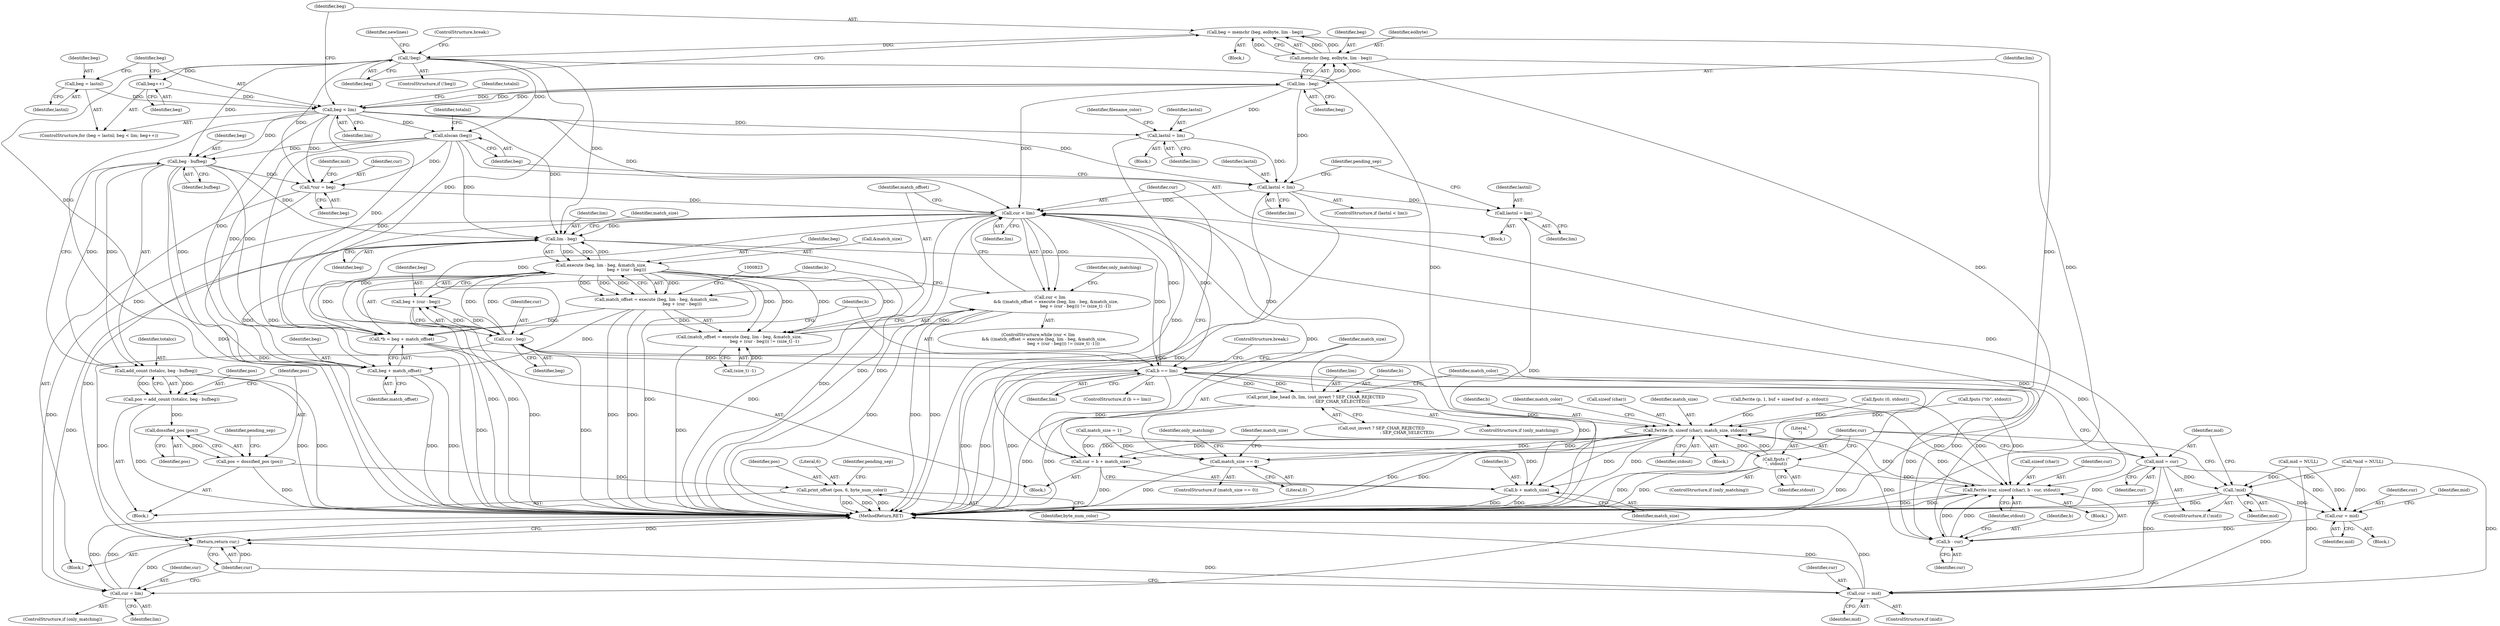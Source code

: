 digraph "0_savannah_8fcf61523644df42e1905c81bed26838e0b04f91@API" {
"1000617" [label="(Call,beg = memchr (beg, eolbyte, lim - beg))"];
"1000619" [label="(Call,memchr (beg, eolbyte, lim - beg))"];
"1000622" [label="(Call,lim - beg)"];
"1000611" [label="(Call,beg < lim)"];
"1000614" [label="(Call,beg++)"];
"1000626" [label="(Call,!beg)"];
"1000617" [label="(Call,beg = memchr (beg, eolbyte, lim - beg))"];
"1000608" [label="(Call,beg = lastnl)"];
"1000636" [label="(Call,lastnl = lim)"];
"1000730" [label="(Call,lastnl < lim)"];
"1000741" [label="(Call,lastnl = lim)"];
"1000804" [label="(Call,cur < lim)"];
"1000803" [label="(Call,cur < lim\n         && ((match_offset = execute (beg, lim - beg, &match_size,\n                                      beg + (cur - beg))) != (size_t) -1))"];
"1000812" [label="(Call,lim - beg)"];
"1000810" [label="(Call,execute (beg, lim - beg, &match_size,\n                                      beg + (cur - beg)))"];
"1000807" [label="(Call,(match_offset = execute (beg, lim - beg, &match_size,\n                                      beg + (cur - beg))) != (size_t) -1)"];
"1000808" [label="(Call,match_offset = execute (beg, lim - beg, &match_size,\n                                      beg + (cur - beg)))"];
"1000828" [label="(Call,*b = beg + match_offset)"];
"1000834" [label="(Call,b == lim)"];
"1000856" [label="(Call,print_line_head (b, lim, (out_invert ? SEP_CHAR_REJECTED\n                                      : SEP_CHAR_SELECTED)))"];
"1000886" [label="(Call,fwrite (b, sizeof (char), match_size, stdout))"];
"1000839" [label="(Call,match_size == 0)"];
"1000876" [label="(Call,fwrite (cur, sizeof (char), b - cur, stdout))"];
"1000896" [label="(Call,fputs (\"\n\", stdout))"];
"1000899" [label="(Call,cur = b + match_size)"];
"1000901" [label="(Call,b + match_size)"];
"1000880" [label="(Call,b - cur)"];
"1000906" [label="(Call,cur = lim)"];
"1000915" [label="(Return,return cur;)"];
"1000830" [label="(Call,beg + match_offset)"];
"1000819" [label="(Call,cur - beg)"];
"1000817" [label="(Call,beg + (cur - beg))"];
"1000849" [label="(Call,mid = cur)"];
"1000847" [label="(Call,!mid)"];
"1000870" [label="(Call,cur = mid)"];
"1000912" [label="(Call,cur = mid)"];
"1000734" [label="(Call,nlscan (beg))"];
"1000763" [label="(Call,beg - bufbeg)"];
"1000761" [label="(Call,add_count (totalcc, beg - bufbeg))"];
"1000759" [label="(Call,pos = add_count (totalcc, beg - bufbeg))"];
"1000768" [label="(Call,dossified_pos (pos))"];
"1000766" [label="(Call,pos = dossified_pos (pos))"];
"1000774" [label="(Call,print_offset (pos, 6, byte_num_color))"];
"1000795" [label="(Call,*cur = beg)"];
"1000641" [label="(Identifier,filename_color)"];
"1000624" [label="(Identifier,beg)"];
"1000883" [label="(Identifier,stdout)"];
"1000811" [label="(Identifier,beg)"];
"1000914" [label="(Identifier,mid)"];
"1000810" [label="(Call,execute (beg, lim - beg, &match_size,\n                                      beg + (cur - beg)))"];
"1000767" [label="(Identifier,pos)"];
"1000900" [label="(Identifier,cur)"];
"1000607" [label="(ControlStructure,for (beg = lastnl; beg < lim; beg++))"];
"1000637" [label="(Identifier,lastnl)"];
"1000613" [label="(Identifier,lim)"];
"1000791" [label="(Block,)"];
"1000902" [label="(Identifier,b)"];
"1000839" [label="(Call,match_size == 0)"];
"1000818" [label="(Identifier,beg)"];
"1000614" [label="(Call,beg++)"];
"1000800" [label="(Identifier,mid)"];
"1000813" [label="(Identifier,lim)"];
"1000812" [label="(Call,lim - beg)"];
"1000903" [label="(Identifier,match_size)"];
"1000786" [label="(Call,fputs (\"\t\b\", stdout))"];
"1000759" [label="(Call,pos = add_count (totalcc, beg - bufbeg))"];
"1000886" [label="(Call,fwrite (b, sizeof (char), match_size, stdout))"];
"1000850" [label="(Identifier,mid)"];
"1000858" [label="(Identifier,lim)"];
"1000906" [label="(Call,cur = lim)"];
"1000880" [label="(Call,b - cur)"];
"1000638" [label="(Identifier,lim)"];
"1000846" [label="(ControlStructure,if (!mid))"];
"1000831" [label="(Identifier,beg)"];
"1000905" [label="(Identifier,only_matching)"];
"1000620" [label="(Identifier,beg)"];
"1000809" [label="(Identifier,match_offset)"];
"1000610" [label="(Identifier,lastnl)"];
"1000828" [label="(Call,*b = beg + match_offset)"];
"1000821" [label="(Identifier,beg)"];
"1000696" [label="(Call,fwrite (p, 1, buf + sizeof buf - p, stdout))"];
"1000615" [label="(Identifier,beg)"];
"1000808" [label="(Call,match_offset = execute (beg, lim - beg, &match_size,\n                                      beg + (cur - beg)))"];
"1000804" [label="(Call,cur < lim)"];
"1000833" [label="(ControlStructure,if (b == lim))"];
"1000872" [label="(Identifier,mid)"];
"1000762" [label="(Identifier,totalcc)"];
"1000893" [label="(Identifier,match_color)"];
"1000760" [label="(Identifier,pos)"];
"1000805" [label="(Identifier,cur)"];
"1000848" [label="(Identifier,mid)"];
"1000844" [label="(Identifier,match_size)"];
"1000779" [label="(Identifier,pending_sep)"];
"1000826" [label="(Block,)"];
"1000916" [label="(Identifier,cur)"];
"1000820" [label="(Identifier,cur)"];
"1000729" [label="(ControlStructure,if (lastnl < lim))"];
"1000627" [label="(Identifier,beg)"];
"1000891" [label="(Identifier,stdout)"];
"1000838" [label="(ControlStructure,if (match_size == 0))"];
"1001408" [label="(MethodReturn,RET)"];
"1000774" [label="(Call,print_offset (pos, 6, byte_num_color))"];
"1000745" [label="(Identifier,pending_sep)"];
"1000913" [label="(Identifier,cur)"];
"1000899" [label="(Call,cur = b + match_size)"];
"1000764" [label="(Identifier,beg)"];
"1000608" [label="(Call,beg = lastnl)"];
"1000768" [label="(Call,dossified_pos (pos))"];
"1000910" [label="(ControlStructure,if (mid))"];
"1000730" [label="(Call,lastnl < lim)"];
"1000757" [label="(Block,)"];
"1000802" [label="(ControlStructure,while (cur < lim\n         && ((match_offset = execute (beg, lim - beg, &match_size,\n                                      beg + (cur - beg))) != (size_t) -1)))"];
"1000612" [label="(Identifier,beg)"];
"1000771" [label="(Identifier,pending_sep)"];
"1000735" [label="(Identifier,beg)"];
"1000723" [label="(Call,fputc (0, stdout))"];
"1000775" [label="(Identifier,pos)"];
"1000834" [label="(Call,b == lim)"];
"1000885" [label="(Identifier,match_color)"];
"1000896" [label="(Call,fputs (\"\n\", stdout))"];
"1000882" [label="(Identifier,cur)"];
"1000856" [label="(Call,print_line_head (b, lim, (out_invert ? SEP_CHAR_REJECTED\n                                      : SEP_CHAR_SELECTED)))"];
"1000904" [label="(ControlStructure,if (only_matching))"];
"1000832" [label="(Identifier,match_offset)"];
"1000843" [label="(Call,match_size = 1)"];
"1000737" [label="(Identifier,totalnl)"];
"1000829" [label="(Identifier,b)"];
"1000853" [label="(Block,)"];
"1000621" [label="(Identifier,eolbyte)"];
"1000870" [label="(Call,cur = mid)"];
"1000873" [label="(Call,mid = NULL)"];
"1000619" [label="(Call,memchr (beg, eolbyte, lim - beg))"];
"1000797" [label="(Identifier,beg)"];
"1000888" [label="(Call,sizeof (char))"];
"1000630" [label="(Identifier,newlines)"];
"1000835" [label="(Identifier,b)"];
"1000741" [label="(Call,lastnl = lim)"];
"1000837" [label="(ControlStructure,break;)"];
"1000898" [label="(Identifier,stdout)"];
"1000601" [label="(Block,)"];
"1000626" [label="(Call,!beg)"];
"1000819" [label="(Call,cur - beg)"];
"1000731" [label="(Identifier,lastnl)"];
"1000907" [label="(Identifier,cur)"];
"1000878" [label="(Call,sizeof (char))"];
"1000766" [label="(Call,pos = dossified_pos (pos))"];
"1000617" [label="(Call,beg = memchr (beg, eolbyte, lim - beg))"];
"1000859" [label="(Call,out_invert ? SEP_CHAR_REJECTED\n                                      : SEP_CHAR_SELECTED)"];
"1000849" [label="(Call,mid = cur)"];
"1000623" [label="(Identifier,lim)"];
"1000611" [label="(Call,beg < lim)"];
"1000796" [label="(Identifier,cur)"];
"1000876" [label="(Call,fwrite (cur, sizeof (char), b - cur, stdout))"];
"1000815" [label="(Call,&match_size)"];
"1000795" [label="(Call,*cur = beg)"];
"1000816" [label="(Identifier,match_size)"];
"1000776" [label="(Literal,6)"];
"1000841" [label="(Literal,0)"];
"1000851" [label="(Identifier,cur)"];
"1000894" [label="(ControlStructure,if (only_matching))"];
"1000609" [label="(Identifier,beg)"];
"1000912" [label="(Call,cur = mid)"];
"1000618" [label="(Identifier,beg)"];
"1000877" [label="(Identifier,cur)"];
"1000869" [label="(Block,)"];
"1000855" [label="(Identifier,only_matching)"];
"1000871" [label="(Identifier,cur)"];
"1000777" [label="(Identifier,byte_num_color)"];
"1000769" [label="(Identifier,pos)"];
"1000622" [label="(Call,lim - beg)"];
"1000847" [label="(Call,!mid)"];
"1000840" [label="(Identifier,match_size)"];
"1000817" [label="(Call,beg + (cur - beg))"];
"1000881" [label="(Identifier,b)"];
"1000874" [label="(Identifier,mid)"];
"1000636" [label="(Call,lastnl = lim)"];
"1000857" [label="(Identifier,b)"];
"1000807" [label="(Call,(match_offset = execute (beg, lim - beg, &match_size,\n                                      beg + (cur - beg))) != (size_t) -1)"];
"1000628" [label="(ControlStructure,break;)"];
"1000803" [label="(Call,cur < lim\n         && ((match_offset = execute (beg, lim - beg, &match_size,\n                                      beg + (cur - beg))) != (size_t) -1))"];
"1000733" [label="(Block,)"];
"1000632" [label="(Identifier,totalnl)"];
"1000901" [label="(Call,b + match_size)"];
"1000864" [label="(Block,)"];
"1000734" [label="(Call,nlscan (beg))"];
"1000806" [label="(Identifier,lim)"];
"1000897" [label="(Literal,\"\n\")"];
"1000763" [label="(Call,beg - bufbeg)"];
"1000814" [label="(Identifier,beg)"];
"1000743" [label="(Identifier,lim)"];
"1000732" [label="(Identifier,lim)"];
"1000908" [label="(Identifier,lim)"];
"1000915" [label="(Return,return cur;)"];
"1000799" [label="(Call,*mid = NULL)"];
"1000890" [label="(Identifier,match_size)"];
"1000616" [label="(Block,)"];
"1000830" [label="(Call,beg + match_offset)"];
"1000625" [label="(ControlStructure,if (!beg))"];
"1000761" [label="(Call,add_count (totalcc, beg - bufbeg))"];
"1000822" [label="(Call,(size_t) -1)"];
"1000836" [label="(Identifier,lim)"];
"1000765" [label="(Identifier,bufbeg)"];
"1000742" [label="(Identifier,lastnl)"];
"1000887" [label="(Identifier,b)"];
"1000854" [label="(ControlStructure,if (only_matching))"];
"1000617" -> "1000616"  [label="AST: "];
"1000617" -> "1000619"  [label="CFG: "];
"1000618" -> "1000617"  [label="AST: "];
"1000619" -> "1000617"  [label="AST: "];
"1000627" -> "1000617"  [label="CFG: "];
"1000617" -> "1001408"  [label="DDG: "];
"1000619" -> "1000617"  [label="DDG: "];
"1000619" -> "1000617"  [label="DDG: "];
"1000619" -> "1000617"  [label="DDG: "];
"1000617" -> "1000626"  [label="DDG: "];
"1000619" -> "1000622"  [label="CFG: "];
"1000620" -> "1000619"  [label="AST: "];
"1000621" -> "1000619"  [label="AST: "];
"1000622" -> "1000619"  [label="AST: "];
"1000619" -> "1001408"  [label="DDG: "];
"1000619" -> "1001408"  [label="DDG: "];
"1000622" -> "1000619"  [label="DDG: "];
"1000622" -> "1000619"  [label="DDG: "];
"1000622" -> "1000624"  [label="CFG: "];
"1000623" -> "1000622"  [label="AST: "];
"1000624" -> "1000622"  [label="AST: "];
"1000622" -> "1000611"  [label="DDG: "];
"1000611" -> "1000622"  [label="DDG: "];
"1000611" -> "1000622"  [label="DDG: "];
"1000622" -> "1000636"  [label="DDG: "];
"1000622" -> "1000730"  [label="DDG: "];
"1000622" -> "1000804"  [label="DDG: "];
"1000611" -> "1000607"  [label="AST: "];
"1000611" -> "1000613"  [label="CFG: "];
"1000612" -> "1000611"  [label="AST: "];
"1000613" -> "1000611"  [label="AST: "];
"1000618" -> "1000611"  [label="CFG: "];
"1000632" -> "1000611"  [label="CFG: "];
"1000611" -> "1001408"  [label="DDG: "];
"1000614" -> "1000611"  [label="DDG: "];
"1000608" -> "1000611"  [label="DDG: "];
"1000611" -> "1000636"  [label="DDG: "];
"1000611" -> "1000730"  [label="DDG: "];
"1000611" -> "1000734"  [label="DDG: "];
"1000611" -> "1000763"  [label="DDG: "];
"1000611" -> "1000795"  [label="DDG: "];
"1000611" -> "1000804"  [label="DDG: "];
"1000611" -> "1000812"  [label="DDG: "];
"1000611" -> "1000828"  [label="DDG: "];
"1000611" -> "1000830"  [label="DDG: "];
"1000614" -> "1000607"  [label="AST: "];
"1000614" -> "1000615"  [label="CFG: "];
"1000615" -> "1000614"  [label="AST: "];
"1000612" -> "1000614"  [label="CFG: "];
"1000626" -> "1000614"  [label="DDG: "];
"1000626" -> "1000625"  [label="AST: "];
"1000626" -> "1000627"  [label="CFG: "];
"1000627" -> "1000626"  [label="AST: "];
"1000628" -> "1000626"  [label="CFG: "];
"1000630" -> "1000626"  [label="CFG: "];
"1000626" -> "1001408"  [label="DDG: "];
"1000626" -> "1000734"  [label="DDG: "];
"1000626" -> "1000763"  [label="DDG: "];
"1000626" -> "1000795"  [label="DDG: "];
"1000626" -> "1000812"  [label="DDG: "];
"1000626" -> "1000828"  [label="DDG: "];
"1000626" -> "1000830"  [label="DDG: "];
"1000608" -> "1000607"  [label="AST: "];
"1000608" -> "1000610"  [label="CFG: "];
"1000609" -> "1000608"  [label="AST: "];
"1000610" -> "1000608"  [label="AST: "];
"1000612" -> "1000608"  [label="CFG: "];
"1000636" -> "1000601"  [label="AST: "];
"1000636" -> "1000638"  [label="CFG: "];
"1000637" -> "1000636"  [label="AST: "];
"1000638" -> "1000636"  [label="AST: "];
"1000641" -> "1000636"  [label="CFG: "];
"1000636" -> "1001408"  [label="DDG: "];
"1000636" -> "1000730"  [label="DDG: "];
"1000730" -> "1000729"  [label="AST: "];
"1000730" -> "1000732"  [label="CFG: "];
"1000731" -> "1000730"  [label="AST: "];
"1000732" -> "1000730"  [label="AST: "];
"1000735" -> "1000730"  [label="CFG: "];
"1000745" -> "1000730"  [label="CFG: "];
"1000730" -> "1001408"  [label="DDG: "];
"1000730" -> "1001408"  [label="DDG: "];
"1000730" -> "1000741"  [label="DDG: "];
"1000730" -> "1000804"  [label="DDG: "];
"1000741" -> "1000733"  [label="AST: "];
"1000741" -> "1000743"  [label="CFG: "];
"1000742" -> "1000741"  [label="AST: "];
"1000743" -> "1000741"  [label="AST: "];
"1000745" -> "1000741"  [label="CFG: "];
"1000741" -> "1001408"  [label="DDG: "];
"1000804" -> "1000803"  [label="AST: "];
"1000804" -> "1000806"  [label="CFG: "];
"1000805" -> "1000804"  [label="AST: "];
"1000806" -> "1000804"  [label="AST: "];
"1000809" -> "1000804"  [label="CFG: "];
"1000803" -> "1000804"  [label="CFG: "];
"1000804" -> "1001408"  [label="DDG: "];
"1000804" -> "1001408"  [label="DDG: "];
"1000804" -> "1000803"  [label="DDG: "];
"1000804" -> "1000803"  [label="DDG: "];
"1000795" -> "1000804"  [label="DDG: "];
"1000899" -> "1000804"  [label="DDG: "];
"1000856" -> "1000804"  [label="DDG: "];
"1000834" -> "1000804"  [label="DDG: "];
"1000804" -> "1000812"  [label="DDG: "];
"1000804" -> "1000819"  [label="DDG: "];
"1000804" -> "1000834"  [label="DDG: "];
"1000804" -> "1000849"  [label="DDG: "];
"1000804" -> "1000880"  [label="DDG: "];
"1000804" -> "1000906"  [label="DDG: "];
"1000804" -> "1000915"  [label="DDG: "];
"1000803" -> "1000802"  [label="AST: "];
"1000803" -> "1000807"  [label="CFG: "];
"1000807" -> "1000803"  [label="AST: "];
"1000829" -> "1000803"  [label="CFG: "];
"1000905" -> "1000803"  [label="CFG: "];
"1000803" -> "1001408"  [label="DDG: "];
"1000803" -> "1001408"  [label="DDG: "];
"1000803" -> "1001408"  [label="DDG: "];
"1000807" -> "1000803"  [label="DDG: "];
"1000812" -> "1000810"  [label="AST: "];
"1000812" -> "1000814"  [label="CFG: "];
"1000813" -> "1000812"  [label="AST: "];
"1000814" -> "1000812"  [label="AST: "];
"1000816" -> "1000812"  [label="CFG: "];
"1000812" -> "1001408"  [label="DDG: "];
"1000812" -> "1000810"  [label="DDG: "];
"1000812" -> "1000810"  [label="DDG: "];
"1000734" -> "1000812"  [label="DDG: "];
"1000763" -> "1000812"  [label="DDG: "];
"1000810" -> "1000812"  [label="DDG: "];
"1000812" -> "1000819"  [label="DDG: "];
"1000812" -> "1000834"  [label="DDG: "];
"1000812" -> "1000906"  [label="DDG: "];
"1000810" -> "1000808"  [label="AST: "];
"1000810" -> "1000817"  [label="CFG: "];
"1000811" -> "1000810"  [label="AST: "];
"1000815" -> "1000810"  [label="AST: "];
"1000817" -> "1000810"  [label="AST: "];
"1000808" -> "1000810"  [label="CFG: "];
"1000810" -> "1001408"  [label="DDG: "];
"1000810" -> "1001408"  [label="DDG: "];
"1000810" -> "1001408"  [label="DDG: "];
"1000810" -> "1001408"  [label="DDG: "];
"1000810" -> "1000807"  [label="DDG: "];
"1000810" -> "1000807"  [label="DDG: "];
"1000810" -> "1000807"  [label="DDG: "];
"1000810" -> "1000807"  [label="DDG: "];
"1000810" -> "1000808"  [label="DDG: "];
"1000810" -> "1000808"  [label="DDG: "];
"1000810" -> "1000808"  [label="DDG: "];
"1000810" -> "1000808"  [label="DDG: "];
"1000819" -> "1000810"  [label="DDG: "];
"1000819" -> "1000810"  [label="DDG: "];
"1000810" -> "1000828"  [label="DDG: "];
"1000810" -> "1000830"  [label="DDG: "];
"1000807" -> "1000822"  [label="CFG: "];
"1000808" -> "1000807"  [label="AST: "];
"1000822" -> "1000807"  [label="AST: "];
"1000807" -> "1001408"  [label="DDG: "];
"1000808" -> "1000807"  [label="DDG: "];
"1000822" -> "1000807"  [label="DDG: "];
"1000809" -> "1000808"  [label="AST: "];
"1000823" -> "1000808"  [label="CFG: "];
"1000808" -> "1001408"  [label="DDG: "];
"1000808" -> "1001408"  [label="DDG: "];
"1000808" -> "1000828"  [label="DDG: "];
"1000808" -> "1000830"  [label="DDG: "];
"1000828" -> "1000826"  [label="AST: "];
"1000828" -> "1000830"  [label="CFG: "];
"1000829" -> "1000828"  [label="AST: "];
"1000830" -> "1000828"  [label="AST: "];
"1000835" -> "1000828"  [label="CFG: "];
"1000828" -> "1001408"  [label="DDG: "];
"1000734" -> "1000828"  [label="DDG: "];
"1000763" -> "1000828"  [label="DDG: "];
"1000828" -> "1000834"  [label="DDG: "];
"1000834" -> "1000833"  [label="AST: "];
"1000834" -> "1000836"  [label="CFG: "];
"1000835" -> "1000834"  [label="AST: "];
"1000836" -> "1000834"  [label="AST: "];
"1000837" -> "1000834"  [label="CFG: "];
"1000840" -> "1000834"  [label="CFG: "];
"1000834" -> "1001408"  [label="DDG: "];
"1000834" -> "1001408"  [label="DDG: "];
"1000834" -> "1001408"  [label="DDG: "];
"1000834" -> "1000856"  [label="DDG: "];
"1000834" -> "1000856"  [label="DDG: "];
"1000834" -> "1000880"  [label="DDG: "];
"1000834" -> "1000899"  [label="DDG: "];
"1000834" -> "1000901"  [label="DDG: "];
"1000834" -> "1000906"  [label="DDG: "];
"1000856" -> "1000854"  [label="AST: "];
"1000856" -> "1000859"  [label="CFG: "];
"1000857" -> "1000856"  [label="AST: "];
"1000858" -> "1000856"  [label="AST: "];
"1000859" -> "1000856"  [label="AST: "];
"1000885" -> "1000856"  [label="CFG: "];
"1000856" -> "1001408"  [label="DDG: "];
"1000856" -> "1001408"  [label="DDG: "];
"1000856" -> "1000886"  [label="DDG: "];
"1000886" -> "1000853"  [label="AST: "];
"1000886" -> "1000891"  [label="CFG: "];
"1000887" -> "1000886"  [label="AST: "];
"1000888" -> "1000886"  [label="AST: "];
"1000890" -> "1000886"  [label="AST: "];
"1000891" -> "1000886"  [label="AST: "];
"1000893" -> "1000886"  [label="CFG: "];
"1000886" -> "1001408"  [label="DDG: "];
"1000886" -> "1001408"  [label="DDG: "];
"1000886" -> "1000839"  [label="DDG: "];
"1000886" -> "1000876"  [label="DDG: "];
"1000880" -> "1000886"  [label="DDG: "];
"1000839" -> "1000886"  [label="DDG: "];
"1000786" -> "1000886"  [label="DDG: "];
"1000876" -> "1000886"  [label="DDG: "];
"1000896" -> "1000886"  [label="DDG: "];
"1000696" -> "1000886"  [label="DDG: "];
"1000723" -> "1000886"  [label="DDG: "];
"1000886" -> "1000896"  [label="DDG: "];
"1000886" -> "1000899"  [label="DDG: "];
"1000886" -> "1000899"  [label="DDG: "];
"1000886" -> "1000901"  [label="DDG: "];
"1000886" -> "1000901"  [label="DDG: "];
"1000839" -> "1000838"  [label="AST: "];
"1000839" -> "1000841"  [label="CFG: "];
"1000840" -> "1000839"  [label="AST: "];
"1000841" -> "1000839"  [label="AST: "];
"1000844" -> "1000839"  [label="CFG: "];
"1000855" -> "1000839"  [label="CFG: "];
"1000839" -> "1001408"  [label="DDG: "];
"1000843" -> "1000839"  [label="DDG: "];
"1000876" -> "1000864"  [label="AST: "];
"1000876" -> "1000883"  [label="CFG: "];
"1000877" -> "1000876"  [label="AST: "];
"1000878" -> "1000876"  [label="AST: "];
"1000880" -> "1000876"  [label="AST: "];
"1000883" -> "1000876"  [label="AST: "];
"1000885" -> "1000876"  [label="CFG: "];
"1000876" -> "1001408"  [label="DDG: "];
"1000876" -> "1001408"  [label="DDG: "];
"1000880" -> "1000876"  [label="DDG: "];
"1000880" -> "1000876"  [label="DDG: "];
"1000786" -> "1000876"  [label="DDG: "];
"1000896" -> "1000876"  [label="DDG: "];
"1000696" -> "1000876"  [label="DDG: "];
"1000723" -> "1000876"  [label="DDG: "];
"1000896" -> "1000894"  [label="AST: "];
"1000896" -> "1000898"  [label="CFG: "];
"1000897" -> "1000896"  [label="AST: "];
"1000898" -> "1000896"  [label="AST: "];
"1000900" -> "1000896"  [label="CFG: "];
"1000896" -> "1001408"  [label="DDG: "];
"1000896" -> "1001408"  [label="DDG: "];
"1000899" -> "1000826"  [label="AST: "];
"1000899" -> "1000901"  [label="CFG: "];
"1000900" -> "1000899"  [label="AST: "];
"1000901" -> "1000899"  [label="AST: "];
"1000805" -> "1000899"  [label="CFG: "];
"1000899" -> "1001408"  [label="DDG: "];
"1000843" -> "1000899"  [label="DDG: "];
"1000901" -> "1000903"  [label="CFG: "];
"1000902" -> "1000901"  [label="AST: "];
"1000903" -> "1000901"  [label="AST: "];
"1000901" -> "1001408"  [label="DDG: "];
"1000901" -> "1001408"  [label="DDG: "];
"1000843" -> "1000901"  [label="DDG: "];
"1000880" -> "1000882"  [label="CFG: "];
"1000881" -> "1000880"  [label="AST: "];
"1000882" -> "1000880"  [label="AST: "];
"1000883" -> "1000880"  [label="CFG: "];
"1000870" -> "1000880"  [label="DDG: "];
"1000819" -> "1000880"  [label="DDG: "];
"1000906" -> "1000904"  [label="AST: "];
"1000906" -> "1000908"  [label="CFG: "];
"1000907" -> "1000906"  [label="AST: "];
"1000908" -> "1000906"  [label="AST: "];
"1000916" -> "1000906"  [label="CFG: "];
"1000906" -> "1001408"  [label="DDG: "];
"1000906" -> "1001408"  [label="DDG: "];
"1000906" -> "1000915"  [label="DDG: "];
"1000915" -> "1000791"  [label="AST: "];
"1000915" -> "1000916"  [label="CFG: "];
"1000916" -> "1000915"  [label="AST: "];
"1001408" -> "1000915"  [label="CFG: "];
"1000915" -> "1001408"  [label="DDG: "];
"1000916" -> "1000915"  [label="DDG: "];
"1000912" -> "1000915"  [label="DDG: "];
"1000819" -> "1000915"  [label="DDG: "];
"1000830" -> "1000832"  [label="CFG: "];
"1000831" -> "1000830"  [label="AST: "];
"1000832" -> "1000830"  [label="AST: "];
"1000830" -> "1001408"  [label="DDG: "];
"1000830" -> "1001408"  [label="DDG: "];
"1000734" -> "1000830"  [label="DDG: "];
"1000763" -> "1000830"  [label="DDG: "];
"1000819" -> "1000817"  [label="AST: "];
"1000819" -> "1000821"  [label="CFG: "];
"1000820" -> "1000819"  [label="AST: "];
"1000821" -> "1000819"  [label="AST: "];
"1000817" -> "1000819"  [label="CFG: "];
"1000819" -> "1001408"  [label="DDG: "];
"1000819" -> "1000817"  [label="DDG: "];
"1000819" -> "1000817"  [label="DDG: "];
"1000819" -> "1000849"  [label="DDG: "];
"1000818" -> "1000817"  [label="AST: "];
"1000817" -> "1001408"  [label="DDG: "];
"1000849" -> "1000846"  [label="AST: "];
"1000849" -> "1000851"  [label="CFG: "];
"1000850" -> "1000849"  [label="AST: "];
"1000851" -> "1000849"  [label="AST: "];
"1000900" -> "1000849"  [label="CFG: "];
"1000849" -> "1001408"  [label="DDG: "];
"1000849" -> "1000847"  [label="DDG: "];
"1000849" -> "1000870"  [label="DDG: "];
"1000849" -> "1000912"  [label="DDG: "];
"1000847" -> "1000846"  [label="AST: "];
"1000847" -> "1000848"  [label="CFG: "];
"1000848" -> "1000847"  [label="AST: "];
"1000850" -> "1000847"  [label="CFG: "];
"1000900" -> "1000847"  [label="CFG: "];
"1000847" -> "1001408"  [label="DDG: "];
"1000847" -> "1001408"  [label="DDG: "];
"1000873" -> "1000847"  [label="DDG: "];
"1000799" -> "1000847"  [label="DDG: "];
"1000847" -> "1000870"  [label="DDG: "];
"1000847" -> "1000912"  [label="DDG: "];
"1000870" -> "1000869"  [label="AST: "];
"1000870" -> "1000872"  [label="CFG: "];
"1000871" -> "1000870"  [label="AST: "];
"1000872" -> "1000870"  [label="AST: "];
"1000874" -> "1000870"  [label="CFG: "];
"1000873" -> "1000870"  [label="DDG: "];
"1000799" -> "1000870"  [label="DDG: "];
"1000912" -> "1000910"  [label="AST: "];
"1000912" -> "1000914"  [label="CFG: "];
"1000913" -> "1000912"  [label="AST: "];
"1000914" -> "1000912"  [label="AST: "];
"1000916" -> "1000912"  [label="CFG: "];
"1000912" -> "1001408"  [label="DDG: "];
"1000912" -> "1001408"  [label="DDG: "];
"1000873" -> "1000912"  [label="DDG: "];
"1000799" -> "1000912"  [label="DDG: "];
"1000734" -> "1000733"  [label="AST: "];
"1000734" -> "1000735"  [label="CFG: "];
"1000735" -> "1000734"  [label="AST: "];
"1000737" -> "1000734"  [label="CFG: "];
"1000734" -> "1001408"  [label="DDG: "];
"1000734" -> "1000763"  [label="DDG: "];
"1000734" -> "1000795"  [label="DDG: "];
"1000763" -> "1000761"  [label="AST: "];
"1000763" -> "1000765"  [label="CFG: "];
"1000764" -> "1000763"  [label="AST: "];
"1000765" -> "1000763"  [label="AST: "];
"1000761" -> "1000763"  [label="CFG: "];
"1000763" -> "1001408"  [label="DDG: "];
"1000763" -> "1000761"  [label="DDG: "];
"1000763" -> "1000761"  [label="DDG: "];
"1000763" -> "1000795"  [label="DDG: "];
"1000761" -> "1000759"  [label="AST: "];
"1000762" -> "1000761"  [label="AST: "];
"1000759" -> "1000761"  [label="CFG: "];
"1000761" -> "1001408"  [label="DDG: "];
"1000761" -> "1001408"  [label="DDG: "];
"1000761" -> "1000759"  [label="DDG: "];
"1000761" -> "1000759"  [label="DDG: "];
"1000759" -> "1000757"  [label="AST: "];
"1000760" -> "1000759"  [label="AST: "];
"1000767" -> "1000759"  [label="CFG: "];
"1000759" -> "1001408"  [label="DDG: "];
"1000759" -> "1000768"  [label="DDG: "];
"1000768" -> "1000766"  [label="AST: "];
"1000768" -> "1000769"  [label="CFG: "];
"1000769" -> "1000768"  [label="AST: "];
"1000766" -> "1000768"  [label="CFG: "];
"1000768" -> "1000766"  [label="DDG: "];
"1000766" -> "1000757"  [label="AST: "];
"1000767" -> "1000766"  [label="AST: "];
"1000771" -> "1000766"  [label="CFG: "];
"1000766" -> "1001408"  [label="DDG: "];
"1000766" -> "1000774"  [label="DDG: "];
"1000774" -> "1000757"  [label="AST: "];
"1000774" -> "1000777"  [label="CFG: "];
"1000775" -> "1000774"  [label="AST: "];
"1000776" -> "1000774"  [label="AST: "];
"1000777" -> "1000774"  [label="AST: "];
"1000779" -> "1000774"  [label="CFG: "];
"1000774" -> "1001408"  [label="DDG: "];
"1000774" -> "1001408"  [label="DDG: "];
"1000774" -> "1001408"  [label="DDG: "];
"1000795" -> "1000791"  [label="AST: "];
"1000795" -> "1000797"  [label="CFG: "];
"1000796" -> "1000795"  [label="AST: "];
"1000797" -> "1000795"  [label="AST: "];
"1000800" -> "1000795"  [label="CFG: "];
"1000795" -> "1001408"  [label="DDG: "];
}

